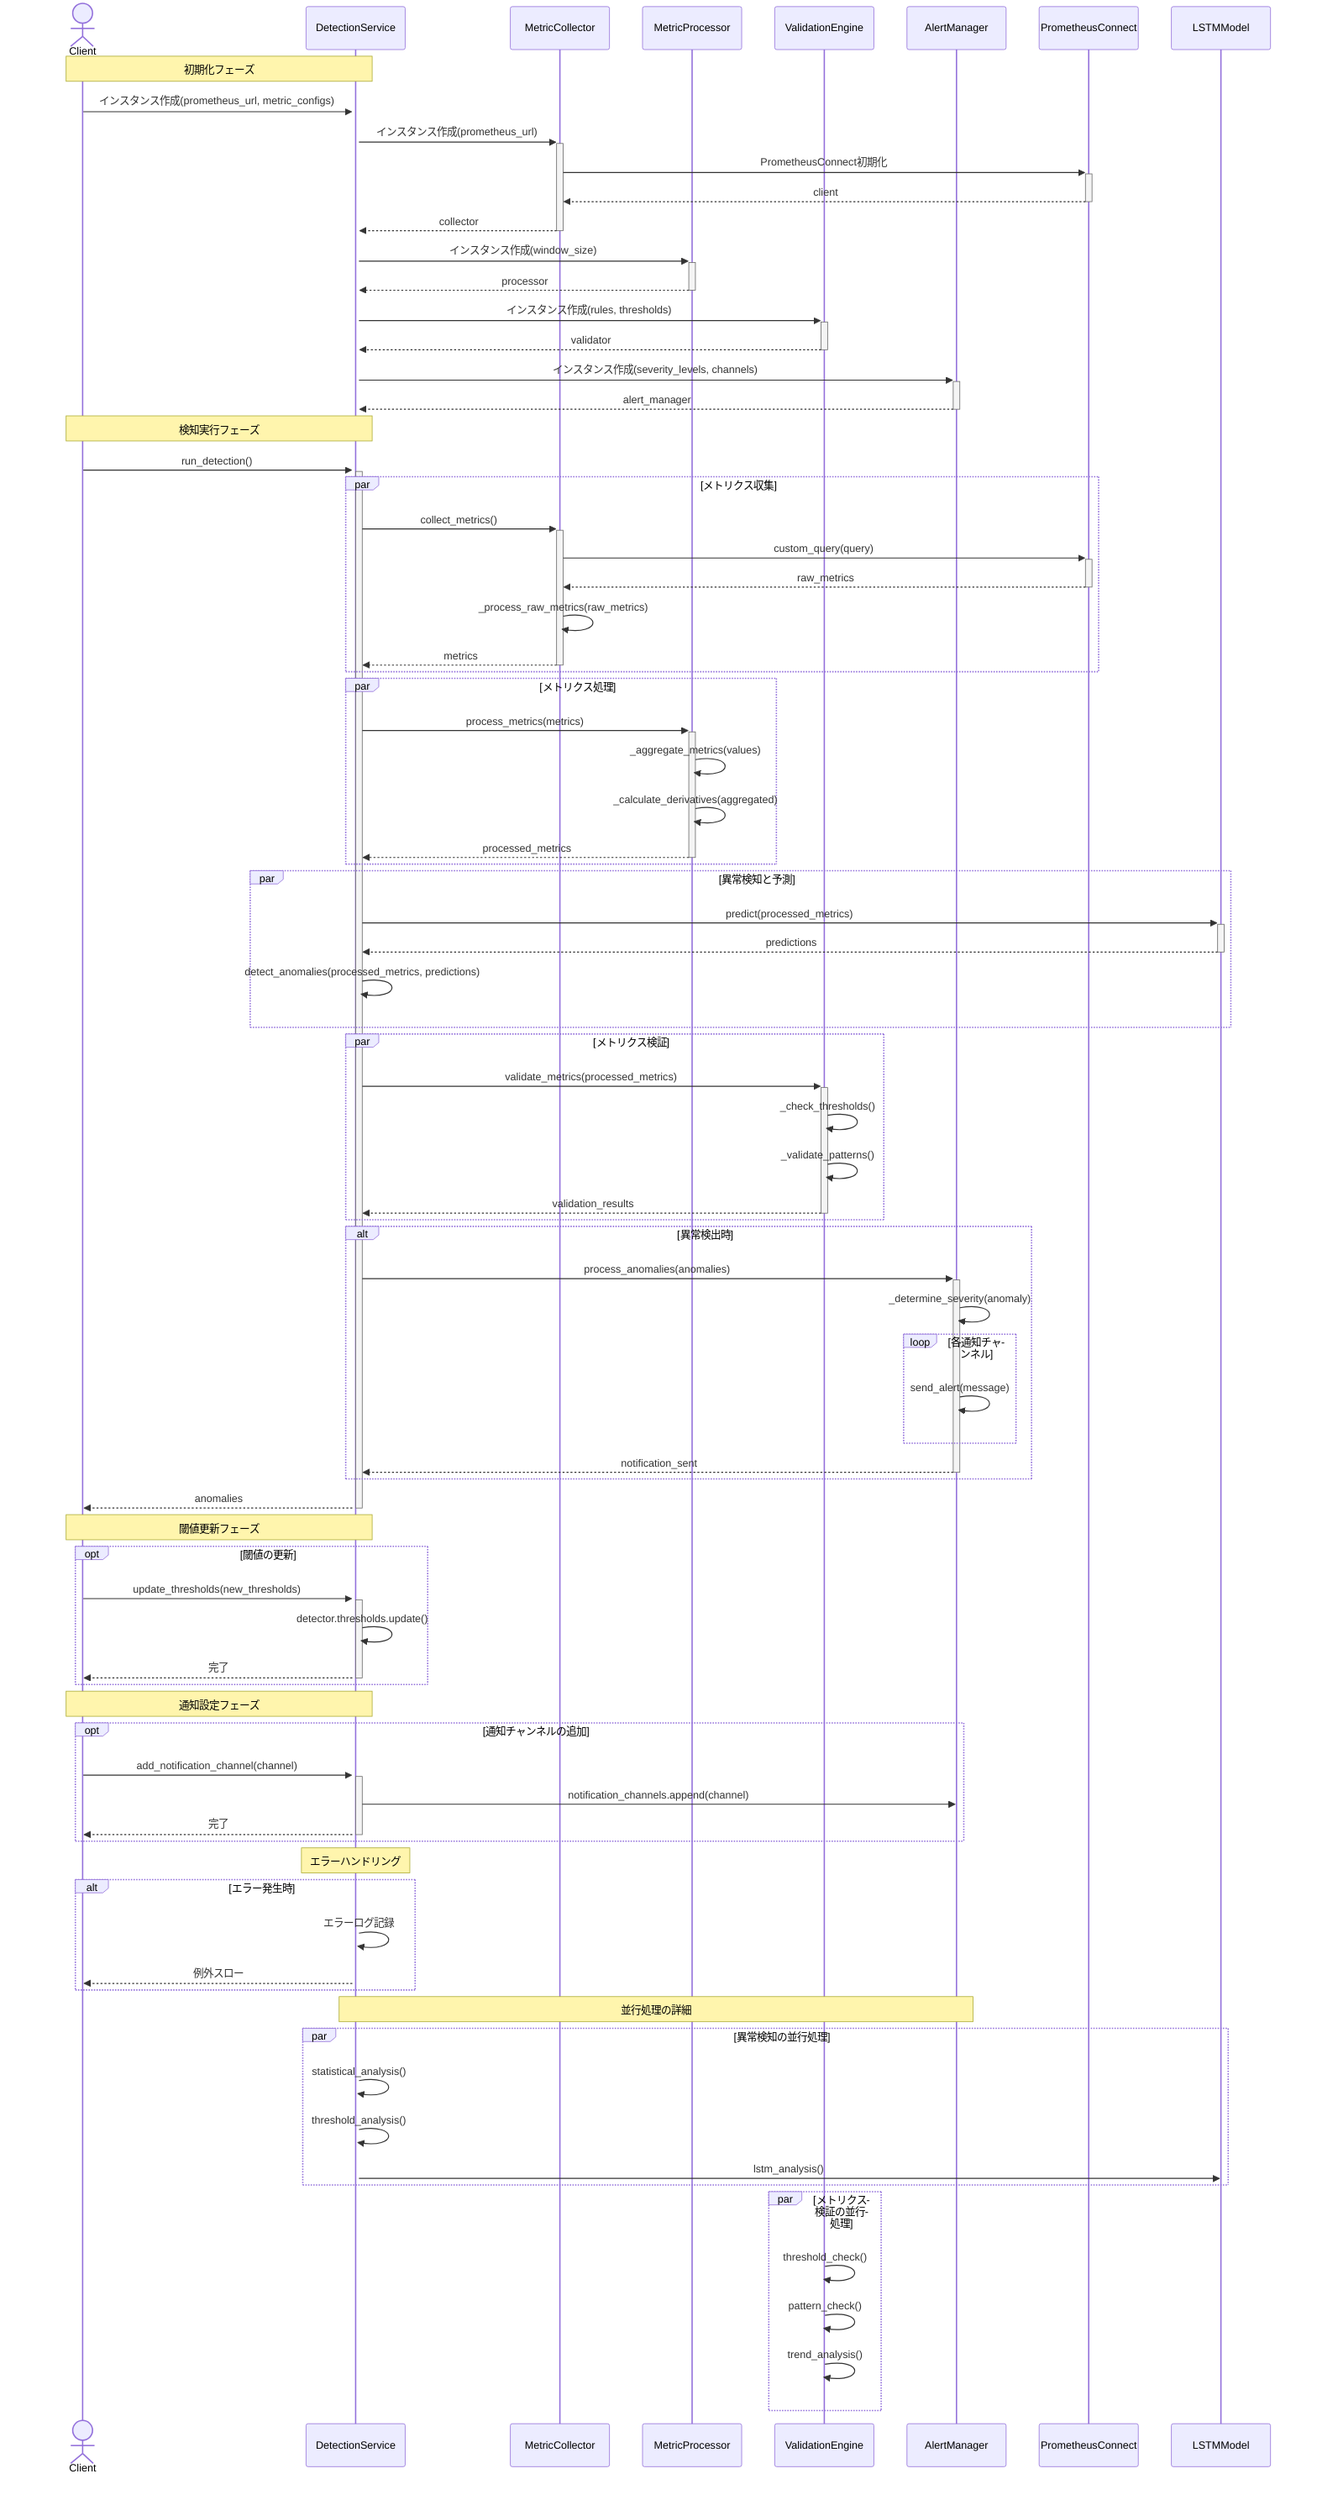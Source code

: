 sequenceDiagram
    actor Client
    participant DS as DetectionService
    participant MC as MetricCollector
    participant MP as MetricProcessor
    participant VE as ValidationEngine
    participant AM as AlertManager
    participant PC as PrometheusConnect
    participant LM as LSTMModel
    
    Note over Client,DS: 初期化フェーズ
    Client->>+DS: インスタンス作成(prometheus_url, metric_configs)
    DS->>+MC: インスタンス作成(prometheus_url)
    MC->>+PC: PrometheusConnect初期化
    PC-->>-MC: client
    MC-->>-DS: collector
    
    DS->>+MP: インスタンス作成(window_size)
    MP-->>-DS: processor
    
    DS->>+VE: インスタンス作成(rules, thresholds)
    VE-->>-DS: validator
    
    DS->>+AM: インスタンス作成(severity_levels, channels)
    AM-->>-DS: alert_manager
    
    Note over Client,DS: 検知実行フェーズ
    Client->>+DS: run_detection()
    
    par メトリクス収集
        DS->>+MC: collect_metrics()
        MC->>+PC: custom_query(query)
        PC-->>-MC: raw_metrics
        MC->>MC: _process_raw_metrics(raw_metrics)
        MC-->>-DS: metrics
    end
    
    par メトリクス処理
        DS->>+MP: process_metrics(metrics)
        MP->>MP: _aggregate_metrics(values)
        MP->>MP: _calculate_derivatives(aggregated)
        MP-->>-DS: processed_metrics
    end
    
    par 異常検知と予測
        DS->>+LM: predict(processed_metrics)
        LM-->>-DS: predictions
        
        DS->>DS: detect_anomalies(processed_metrics, predictions)
    end
    
    par メトリクス検証
        DS->>+VE: validate_metrics(processed_metrics)
        VE->>VE: _check_thresholds()
        VE->>VE: _validate_patterns()
        VE-->>-DS: validation_results
    end
    
    alt 異常検出時
        DS->>+AM: process_anomalies(anomalies)
        AM->>AM: _determine_severity(anomaly)
        
        loop 各通知チャンネル
            AM->>AM: send_alert(message)
        end
        
        AM-->>-DS: notification_sent
    end
    
    DS-->>-Client: anomalies
    
    Note over Client,DS: 閾値更新フェーズ
    opt 閾値の更新
        Client->>+DS: update_thresholds(new_thresholds)
        DS->>DS: detector.thresholds.update()
        DS-->>-Client: 完了
    end
    
    Note over Client,DS: 通知設定フェーズ
    opt 通知チャンネルの追加
        Client->>+DS: add_notification_channel(channel)
        DS->>AM: notification_channels.append(channel)
        DS-->>-Client: 完了
    end
    
    Note over DS: エラーハンドリング
    alt エラー発生時
        DS->>DS: エラーログ記録
        DS-->>Client: 例外スロー
    end
    
    Note over DS,AM: 並行処理の詳細
    par 異常検知の並行処理
        DS->>DS: statistical_analysis()
        DS->>DS: threshold_analysis()
        DS->>LM: lstm_analysis()
    end
    
    par メトリクス検証の並行処理
        VE->>VE: threshold_check()
        VE->>VE: pattern_check()
        VE->>VE: trend_analysis()
    end